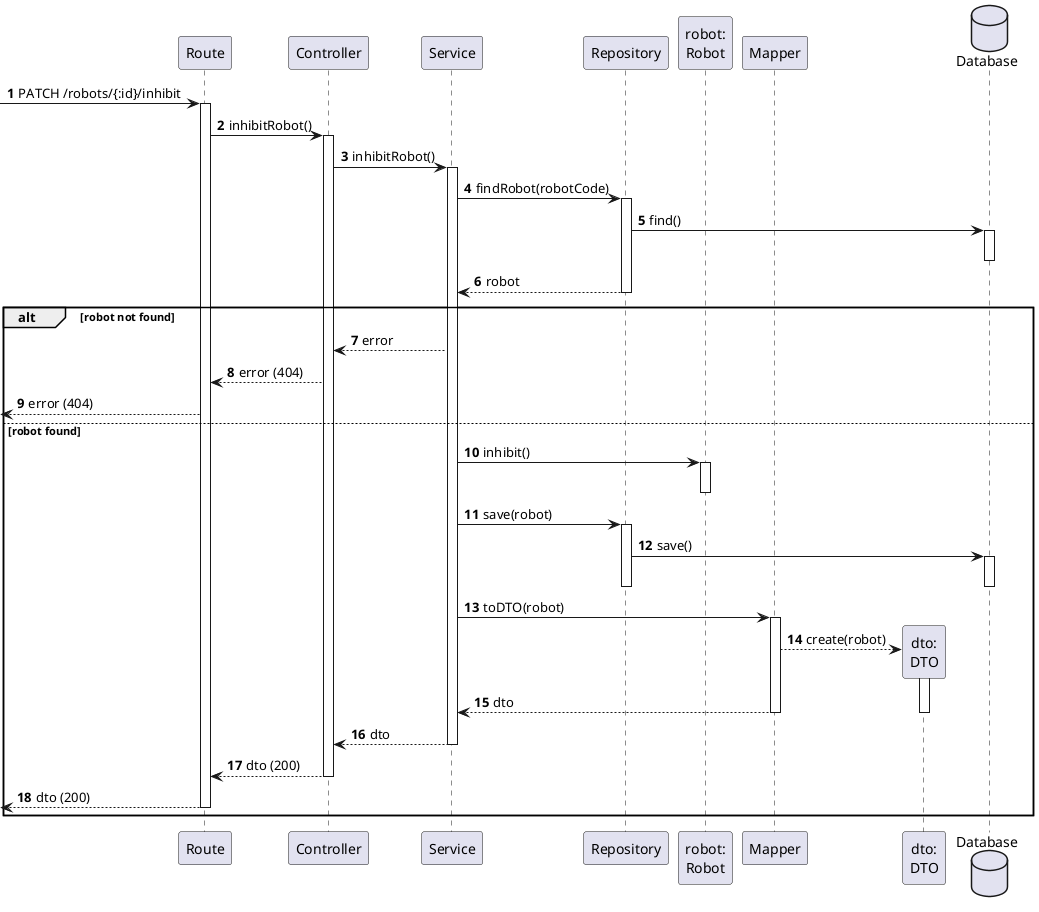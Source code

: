 @startuml
autonumber

participant "Route" as r
participant "Controller" as ctrl
participant "Service" as svc
participant "Repository" as repo

participant "robot:\nRobot" as robot
participant "Mapper" as map
participant "dto:\nDTO" as dto

database "Database" as db

[-> r : PATCH /robots/{:id}/inhibit
activate r
    ' note right : verify if user is a \nfleet manager
    ' alt unkown user
    '     r --> ui : 401: Unauthorized
    ' else user not authorized
    '     r --> ui : 403: Forbidden
    ' else user authorized

    r -> ctrl : inhibitRobot()
    activate ctrl
        ctrl -> svc : inhibitRobot()
        activate svc
            svc -> repo : findRobot(robotCode)
            activate repo
                repo -> db : find()
                activate db
                deactivate db

                repo --> svc : robot
            deactivate repo

            alt robot not found
                svc --> ctrl : error
                ctrl --> r : error (404)
                [<-- r : error (404)
            else robot found

                svc -> robot : inhibit()
                activate robot
                deactivate robot

                svc -> repo : save(robot)
                activate repo
                    repo -> db : save()
                    activate db
                    deactivate db
                deactivate repo

                svc -> map : toDTO(robot)
                activate map
                    map --> dto **: create(robot)
                    activate dto
                        map --> svc : dto
                    deactivate dto
                deactivate map

                svc --> ctrl : dto
        deactivate svc

        ctrl --> r : dto (200)
    deactivate ctrl
    [<-- r : dto (200)
deactivate r


end

@enduml
